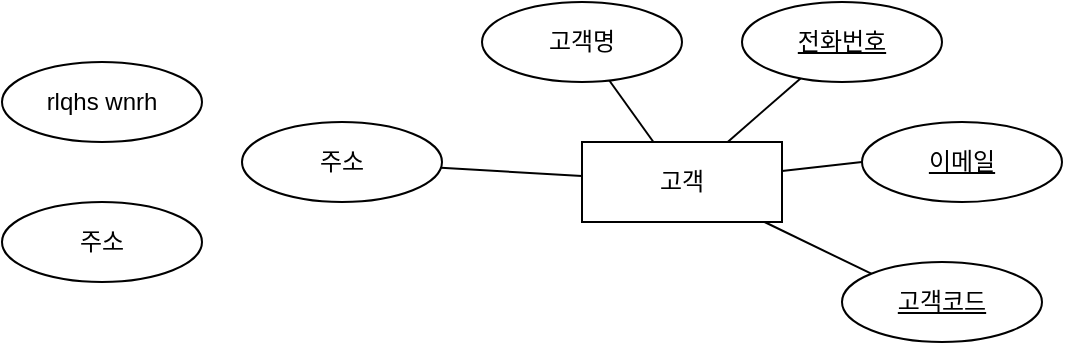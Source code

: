<mxfile version="24.6.2" type="github">
  <diagram name="페이지-1" id="41LcyuUaqYgVKzQWhIz7">
    <mxGraphModel dx="794" dy="492" grid="1" gridSize="10" guides="1" tooltips="1" connect="1" arrows="1" fold="1" page="1" pageScale="1" pageWidth="850" pageHeight="1100" math="0" shadow="0">
      <root>
        <mxCell id="0" />
        <mxCell id="1" parent="0" />
        <mxCell id="3A1P5kP8lYShlwXzkoUy-1" value="고객" style="whiteSpace=wrap;html=1;align=center;" vertex="1" parent="1">
          <mxGeometry x="360" y="240" width="100" height="40" as="geometry" />
        </mxCell>
        <mxCell id="3A1P5kP8lYShlwXzkoUy-2" value="고객명" style="ellipse;whiteSpace=wrap;html=1;align=center;" vertex="1" parent="1">
          <mxGeometry x="310" y="170" width="100" height="40" as="geometry" />
        </mxCell>
        <mxCell id="3A1P5kP8lYShlwXzkoUy-3" value="" style="endArrow=none;html=1;rounded=0;" edge="1" parent="1" source="3A1P5kP8lYShlwXzkoUy-2" target="3A1P5kP8lYShlwXzkoUy-1">
          <mxGeometry relative="1" as="geometry">
            <mxPoint x="330" y="260" as="sourcePoint" />
            <mxPoint x="490" y="260" as="targetPoint" />
          </mxGeometry>
        </mxCell>
        <mxCell id="3A1P5kP8lYShlwXzkoUy-5" value="전화번호" style="ellipse;whiteSpace=wrap;html=1;align=center;fontStyle=4;" vertex="1" parent="1">
          <mxGeometry x="440" y="170" width="100" height="40" as="geometry" />
        </mxCell>
        <mxCell id="3A1P5kP8lYShlwXzkoUy-6" value="" style="endArrow=none;html=1;rounded=0;" edge="1" parent="1" source="3A1P5kP8lYShlwXzkoUy-5" target="3A1P5kP8lYShlwXzkoUy-1">
          <mxGeometry relative="1" as="geometry">
            <mxPoint x="383" y="219" as="sourcePoint" />
            <mxPoint x="406" y="250" as="targetPoint" />
          </mxGeometry>
        </mxCell>
        <mxCell id="3A1P5kP8lYShlwXzkoUy-7" value="이메일" style="ellipse;whiteSpace=wrap;html=1;align=center;fontStyle=4;" vertex="1" parent="1">
          <mxGeometry x="500" y="230" width="100" height="40" as="geometry" />
        </mxCell>
        <mxCell id="3A1P5kP8lYShlwXzkoUy-8" value="고객코드" style="ellipse;whiteSpace=wrap;html=1;align=center;fontStyle=4;" vertex="1" parent="1">
          <mxGeometry x="490" y="300" width="100" height="40" as="geometry" />
        </mxCell>
        <mxCell id="3A1P5kP8lYShlwXzkoUy-9" value="" style="endArrow=none;html=1;rounded=0;exitX=0;exitY=0.5;exitDx=0;exitDy=0;" edge="1" parent="1" source="3A1P5kP8lYShlwXzkoUy-7" target="3A1P5kP8lYShlwXzkoUy-1">
          <mxGeometry relative="1" as="geometry">
            <mxPoint x="383" y="219" as="sourcePoint" />
            <mxPoint x="406" y="250" as="targetPoint" />
          </mxGeometry>
        </mxCell>
        <mxCell id="3A1P5kP8lYShlwXzkoUy-10" value="" style="endArrow=none;html=1;rounded=0;exitX=0;exitY=0;exitDx=0;exitDy=0;" edge="1" parent="1" source="3A1P5kP8lYShlwXzkoUy-8" target="3A1P5kP8lYShlwXzkoUy-1">
          <mxGeometry relative="1" as="geometry">
            <mxPoint x="510" y="260" as="sourcePoint" />
            <mxPoint x="470" y="264" as="targetPoint" />
          </mxGeometry>
        </mxCell>
        <mxCell id="3A1P5kP8lYShlwXzkoUy-11" value="주소" style="ellipse;whiteSpace=wrap;html=1;align=center;" vertex="1" parent="1">
          <mxGeometry x="190" y="230" width="100" height="40" as="geometry" />
        </mxCell>
        <mxCell id="3A1P5kP8lYShlwXzkoUy-12" value="" style="endArrow=none;html=1;rounded=0;" edge="1" parent="1" source="3A1P5kP8lYShlwXzkoUy-11" target="3A1P5kP8lYShlwXzkoUy-1">
          <mxGeometry relative="1" as="geometry">
            <mxPoint x="383" y="219" as="sourcePoint" />
            <mxPoint x="406" y="250" as="targetPoint" />
          </mxGeometry>
        </mxCell>
        <mxCell id="3A1P5kP8lYShlwXzkoUy-13" value="rlqhs wnrh" style="ellipse;whiteSpace=wrap;html=1;align=center;" vertex="1" parent="1">
          <mxGeometry x="70" y="200" width="100" height="40" as="geometry" />
        </mxCell>
        <mxCell id="3A1P5kP8lYShlwXzkoUy-14" value="주소" style="ellipse;whiteSpace=wrap;html=1;align=center;" vertex="1" parent="1">
          <mxGeometry x="70" y="270" width="100" height="40" as="geometry" />
        </mxCell>
      </root>
    </mxGraphModel>
  </diagram>
</mxfile>
